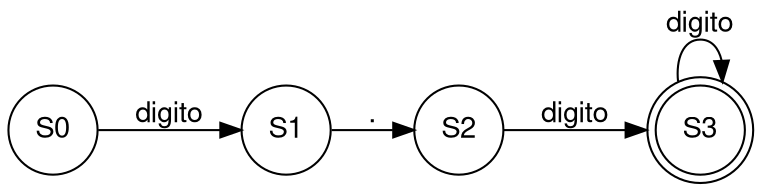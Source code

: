 digraph finite_state_machine {
fontname="Helvetica,Arial,sans-serif"
node [fontname="Helvetica,Arial,sans-serif"]
edge [fontname="Helvetica,Arial,sans-serif"]
rankdir=LR;
node [shape = circle];
S0 -> S1 [label = "digito"];
S1 -> S2 [label = "."];
S2 -> S3 [label = "digito"];
S3 [shape = doublecircle];
S3 -> S3 [label = "digito"];
}
